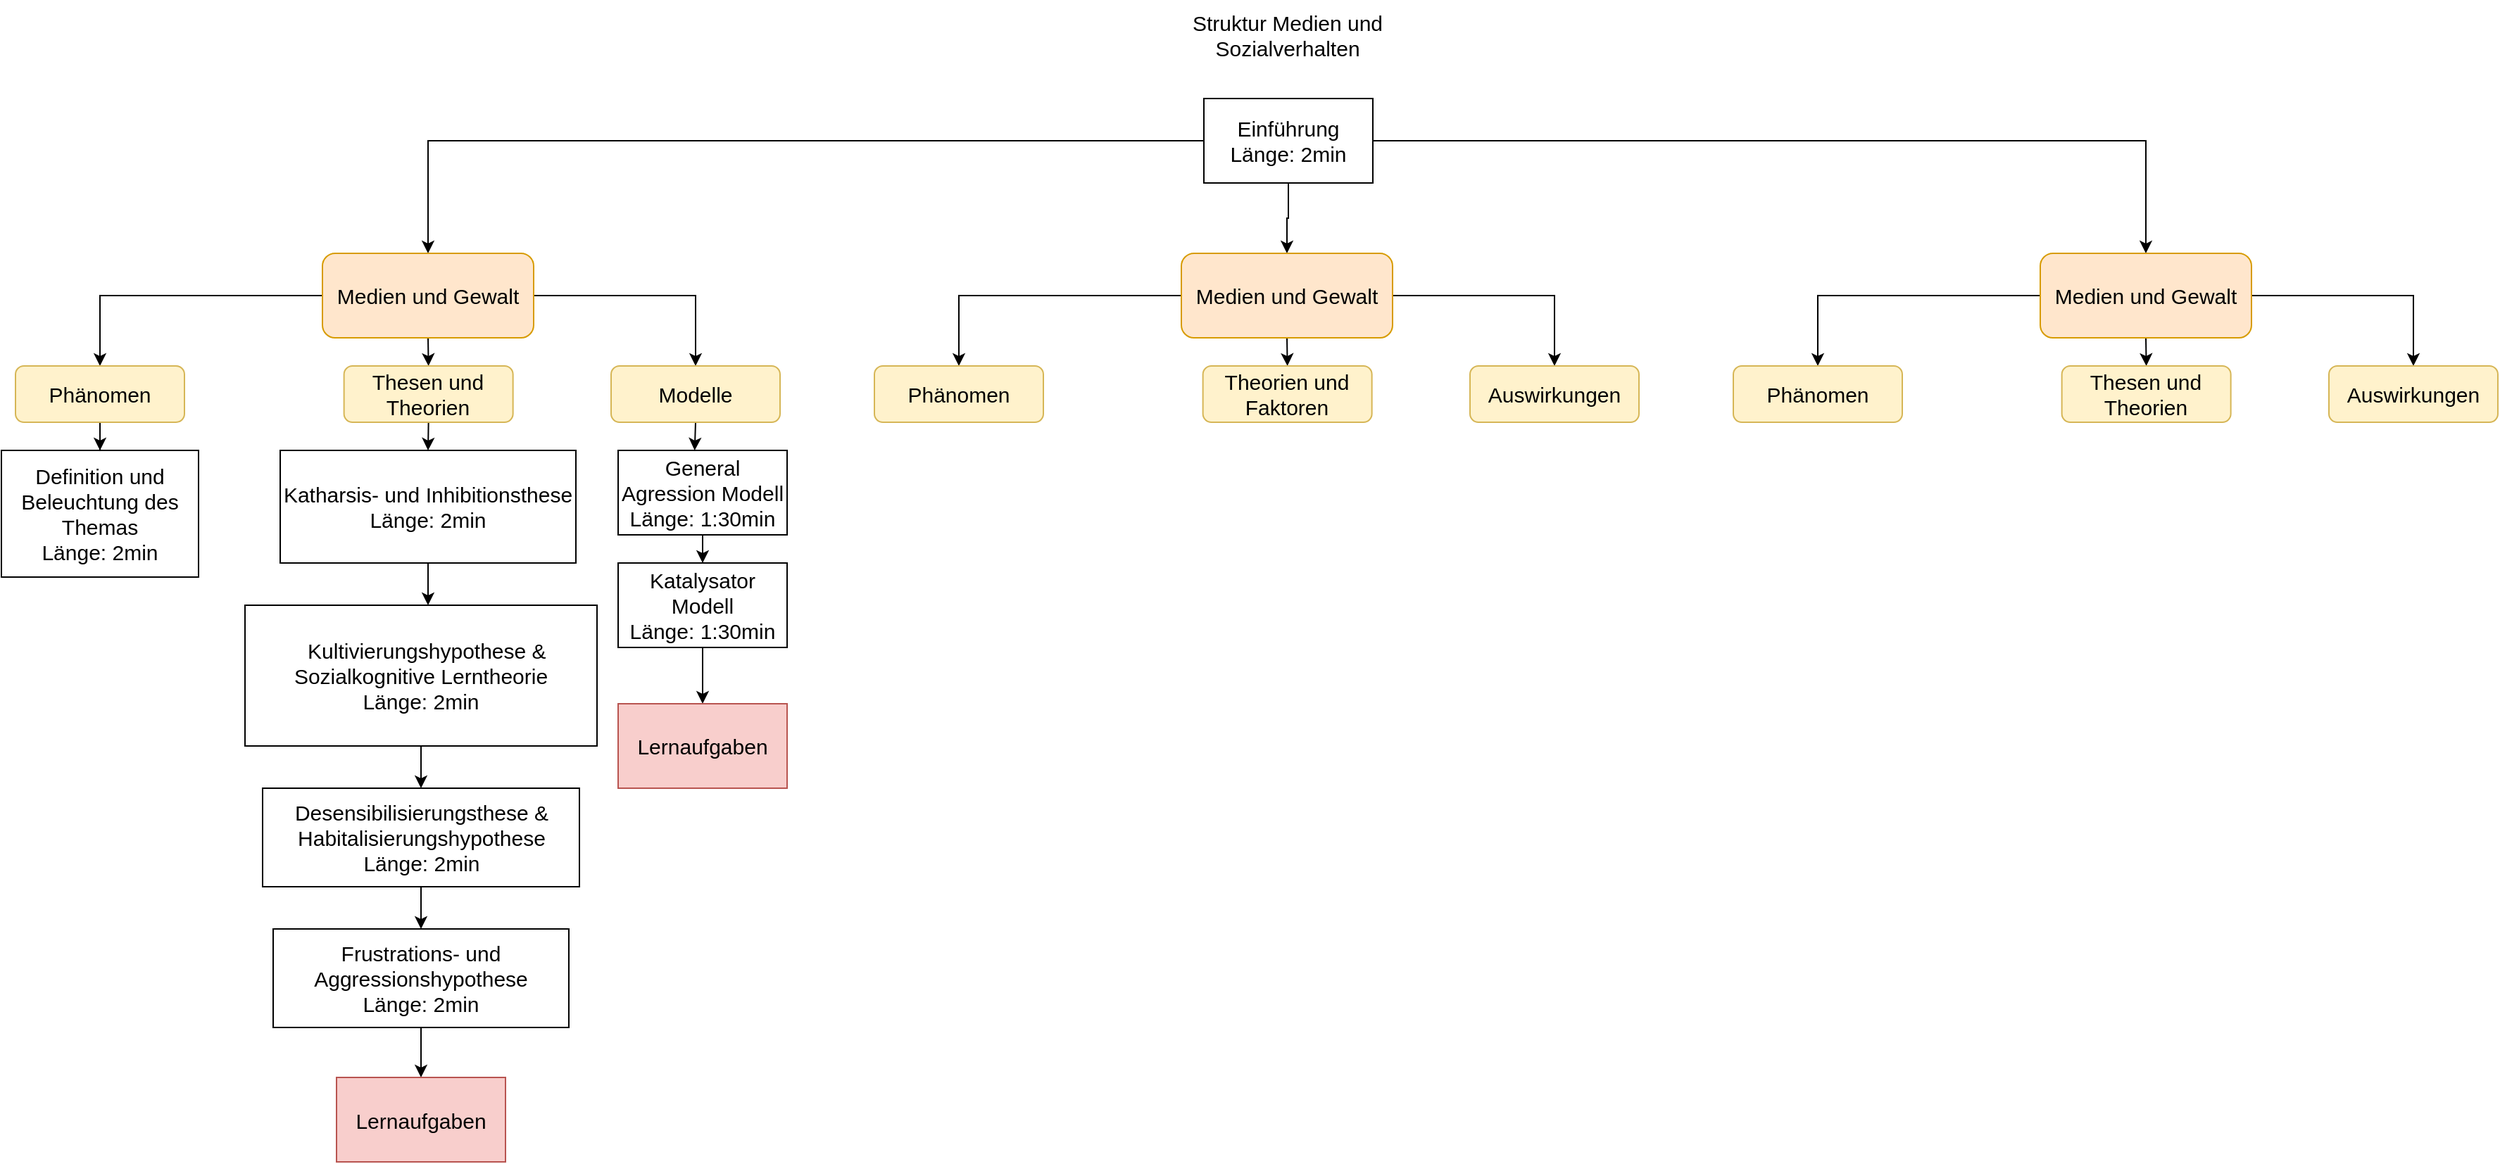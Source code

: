 <mxfile version="22.1.7" type="github">
  <diagram id="prtHgNgQTEPvFCAcTncT" name="Page-1">
    <mxGraphModel dx="2466" dy="901" grid="1" gridSize="10" guides="1" tooltips="1" connect="1" arrows="1" fold="1" page="1" pageScale="1" pageWidth="827" pageHeight="1169" math="0" shadow="0">
      <root>
        <mxCell id="0" />
        <mxCell id="1" parent="0" />
        <mxCell id="45bAfZuj3s9cAP-3UW4G-1" value="Struktur Medien und Sozialverhalten" style="text;html=1;strokeColor=none;fillColor=none;align=center;verticalAlign=middle;whiteSpace=wrap;rounded=0;fontSize=15;" parent="1" vertex="1">
          <mxGeometry x="123" y="20" width="241" height="50" as="geometry" />
        </mxCell>
        <mxCell id="45bAfZuj3s9cAP-3UW4G-3" style="edgeStyle=orthogonalEdgeStyle;rounded=0;orthogonalLoop=1;jettySize=auto;html=1;exitX=0.5;exitY=1;exitDx=0;exitDy=0;fontSize=15;entryX=0.5;entryY=0;entryDx=0;entryDy=0;" parent="1" source="45bAfZuj3s9cAP-3UW4G-2" target="dNwmKPcMfGst-BSoK7ff-15" edge="1">
          <mxGeometry relative="1" as="geometry">
            <mxPoint x="244" y="200" as="targetPoint" />
          </mxGeometry>
        </mxCell>
        <mxCell id="45bAfZuj3s9cAP-3UW4G-5" style="edgeStyle=orthogonalEdgeStyle;rounded=0;orthogonalLoop=1;jettySize=auto;html=1;fontSize=15;entryX=0.5;entryY=0;entryDx=0;entryDy=0;" parent="1" source="45bAfZuj3s9cAP-3UW4G-2" target="45bAfZuj3s9cAP-3UW4G-10" edge="1">
          <mxGeometry relative="1" as="geometry">
            <mxPoint x="90" y="200" as="targetPoint" />
          </mxGeometry>
        </mxCell>
        <mxCell id="dNwmKPcMfGst-BSoK7ff-26" style="edgeStyle=orthogonalEdgeStyle;rounded=0;orthogonalLoop=1;jettySize=auto;html=1;exitX=1;exitY=0.5;exitDx=0;exitDy=0;entryX=0.5;entryY=0;entryDx=0;entryDy=0;" edge="1" parent="1" source="45bAfZuj3s9cAP-3UW4G-2" target="dNwmKPcMfGst-BSoK7ff-22">
          <mxGeometry relative="1" as="geometry" />
        </mxCell>
        <mxCell id="45bAfZuj3s9cAP-3UW4G-2" value="Einführung&lt;br&gt;Länge: 2min" style="rounded=0;whiteSpace=wrap;html=1;fontSize=15;" parent="1" vertex="1">
          <mxGeometry x="184" y="90" width="120" height="60" as="geometry" />
        </mxCell>
        <mxCell id="dNwmKPcMfGst-BSoK7ff-2" style="edgeStyle=orthogonalEdgeStyle;rounded=0;orthogonalLoop=1;jettySize=auto;html=1;exitX=0;exitY=0.5;exitDx=0;exitDy=0;entryX=0.5;entryY=0;entryDx=0;entryDy=0;" edge="1" parent="1" source="45bAfZuj3s9cAP-3UW4G-10" target="dNwmKPcMfGst-BSoK7ff-1">
          <mxGeometry relative="1" as="geometry" />
        </mxCell>
        <mxCell id="dNwmKPcMfGst-BSoK7ff-3" style="edgeStyle=orthogonalEdgeStyle;rounded=0;orthogonalLoop=1;jettySize=auto;html=1;exitX=0.5;exitY=1;exitDx=0;exitDy=0;entryX=0.5;entryY=0;entryDx=0;entryDy=0;" edge="1" parent="1" source="45bAfZuj3s9cAP-3UW4G-10" target="45bAfZuj3s9cAP-3UW4G-34">
          <mxGeometry relative="1" as="geometry" />
        </mxCell>
        <mxCell id="dNwmKPcMfGst-BSoK7ff-4" style="edgeStyle=orthogonalEdgeStyle;rounded=0;orthogonalLoop=1;jettySize=auto;html=1;exitX=1;exitY=0.5;exitDx=0;exitDy=0;entryX=0.5;entryY=0;entryDx=0;entryDy=0;" edge="1" parent="1" source="45bAfZuj3s9cAP-3UW4G-10" target="45bAfZuj3s9cAP-3UW4G-35">
          <mxGeometry relative="1" as="geometry" />
        </mxCell>
        <mxCell id="45bAfZuj3s9cAP-3UW4G-10" value="Medien und Gewalt" style="rounded=1;whiteSpace=wrap;html=1;fontSize=15;fillColor=#ffe6cc;strokeColor=#d79b00;" parent="1" vertex="1">
          <mxGeometry x="-442" y="200" width="150" height="60" as="geometry" />
        </mxCell>
        <mxCell id="45bAfZuj3s9cAP-3UW4G-43" value="" style="edgeStyle=orthogonalEdgeStyle;rounded=0;orthogonalLoop=1;jettySize=auto;html=1;fontSize=15;" parent="1" source="45bAfZuj3s9cAP-3UW4G-12" target="45bAfZuj3s9cAP-3UW4G-17" edge="1">
          <mxGeometry relative="1" as="geometry">
            <Array as="points">
              <mxPoint x="-372" y="420" />
              <mxPoint x="-372" y="420" />
            </Array>
          </mxGeometry>
        </mxCell>
        <mxCell id="45bAfZuj3s9cAP-3UW4G-12" value="Katharsis- und Inhibitionsthese&lt;br&gt;Länge: 2min" style="rounded=0;whiteSpace=wrap;html=1;fontSize=15;" parent="1" vertex="1">
          <mxGeometry x="-472" y="340" width="210" height="80" as="geometry" />
        </mxCell>
        <mxCell id="dNwmKPcMfGst-BSoK7ff-9" style="edgeStyle=orthogonalEdgeStyle;rounded=0;orthogonalLoop=1;jettySize=auto;html=1;exitX=0.5;exitY=1;exitDx=0;exitDy=0;" edge="1" parent="1" source="45bAfZuj3s9cAP-3UW4G-17" target="dNwmKPcMfGst-BSoK7ff-7">
          <mxGeometry relative="1" as="geometry" />
        </mxCell>
        <mxCell id="45bAfZuj3s9cAP-3UW4G-17" value="&amp;nbsp; Kultivierungshypothese &amp;amp; Sozialkognitive Lerntheorie&lt;br&gt;Länge: 2min" style="rounded=0;whiteSpace=wrap;html=1;fontSize=15;" parent="1" vertex="1">
          <mxGeometry x="-497" y="450" width="250" height="100" as="geometry" />
        </mxCell>
        <mxCell id="dNwmKPcMfGst-BSoK7ff-11" style="edgeStyle=orthogonalEdgeStyle;rounded=0;orthogonalLoop=1;jettySize=auto;html=1;exitX=0.5;exitY=1;exitDx=0;exitDy=0;entryX=0.5;entryY=0;entryDx=0;entryDy=0;" edge="1" parent="1" source="45bAfZuj3s9cAP-3UW4G-22" target="45bAfZuj3s9cAP-3UW4G-53">
          <mxGeometry relative="1" as="geometry" />
        </mxCell>
        <mxCell id="45bAfZuj3s9cAP-3UW4G-22" value="Frustrations- und Aggressionshypothese&lt;br&gt;Länge: 2min" style="rounded=0;whiteSpace=wrap;html=1;fontSize=15;" parent="1" vertex="1">
          <mxGeometry x="-477" y="680" width="210" height="70" as="geometry" />
        </mxCell>
        <mxCell id="45bAfZuj3s9cAP-3UW4G-28" style="edgeStyle=orthogonalEdgeStyle;rounded=0;orthogonalLoop=1;jettySize=auto;html=1;fontSize=15;" parent="1" source="45bAfZuj3s9cAP-3UW4G-25" target="45bAfZuj3s9cAP-3UW4G-29" edge="1">
          <mxGeometry relative="1" as="geometry">
            <mxPoint x="-172" y="540" as="targetPoint" />
          </mxGeometry>
        </mxCell>
        <mxCell id="45bAfZuj3s9cAP-3UW4G-25" value="General Agression Modell&lt;br&gt;Länge: 1:30min" style="rounded=0;whiteSpace=wrap;html=1;fontSize=15;" parent="1" vertex="1">
          <mxGeometry x="-232" y="340" width="120" height="60" as="geometry" />
        </mxCell>
        <mxCell id="45bAfZuj3s9cAP-3UW4G-54" style="edgeStyle=orthogonalEdgeStyle;rounded=0;orthogonalLoop=1;jettySize=auto;html=1;fontSize=15;" parent="1" source="45bAfZuj3s9cAP-3UW4G-29" target="45bAfZuj3s9cAP-3UW4G-55" edge="1">
          <mxGeometry relative="1" as="geometry">
            <mxPoint x="-172.0" y="540" as="targetPoint" />
          </mxGeometry>
        </mxCell>
        <mxCell id="45bAfZuj3s9cAP-3UW4G-29" value="Katalysator Modell&lt;br&gt;Länge: 1:30min" style="rounded=0;whiteSpace=wrap;html=1;fontSize=15;" parent="1" vertex="1">
          <mxGeometry x="-232" y="420" width="120" height="60" as="geometry" />
        </mxCell>
        <mxCell id="45bAfZuj3s9cAP-3UW4G-38" style="edgeStyle=orthogonalEdgeStyle;rounded=0;orthogonalLoop=1;jettySize=auto;html=1;exitX=0.5;exitY=1;exitDx=0;exitDy=0;entryX=0.5;entryY=0;entryDx=0;entryDy=0;fontSize=15;" parent="1" source="45bAfZuj3s9cAP-3UW4G-34" target="45bAfZuj3s9cAP-3UW4G-12" edge="1">
          <mxGeometry relative="1" as="geometry" />
        </mxCell>
        <mxCell id="45bAfZuj3s9cAP-3UW4G-34" value="Thesen und Theorien" style="rounded=1;whiteSpace=wrap;html=1;fontSize=15;fillColor=#fff2cc;strokeColor=#d6b656;" parent="1" vertex="1">
          <mxGeometry x="-426.68" y="280" width="120" height="40" as="geometry" />
        </mxCell>
        <mxCell id="45bAfZuj3s9cAP-3UW4G-42" style="edgeStyle=orthogonalEdgeStyle;rounded=0;orthogonalLoop=1;jettySize=auto;html=1;exitX=0.5;exitY=1;exitDx=0;exitDy=0;entryX=0.453;entryY=0;entryDx=0;entryDy=0;entryPerimeter=0;fontSize=15;" parent="1" source="45bAfZuj3s9cAP-3UW4G-35" target="45bAfZuj3s9cAP-3UW4G-25" edge="1">
          <mxGeometry relative="1" as="geometry" />
        </mxCell>
        <mxCell id="45bAfZuj3s9cAP-3UW4G-35" value="Modelle" style="rounded=1;whiteSpace=wrap;html=1;fontSize=15;fillColor=#fff2cc;strokeColor=#d6b656;" parent="1" vertex="1">
          <mxGeometry x="-237" y="280" width="120" height="40" as="geometry" />
        </mxCell>
        <mxCell id="45bAfZuj3s9cAP-3UW4G-53" value="Lernaufgaben" style="rounded=0;whiteSpace=wrap;html=1;fontSize=15;fillColor=#f8cecc;strokeColor=#b85450;" parent="1" vertex="1">
          <mxGeometry x="-432.0" y="785.5" width="120" height="60" as="geometry" />
        </mxCell>
        <mxCell id="45bAfZuj3s9cAP-3UW4G-55" value="Lernaufgaben" style="rounded=0;whiteSpace=wrap;html=1;fontSize=15;fillColor=#f8cecc;strokeColor=#b85450;" parent="1" vertex="1">
          <mxGeometry x="-232.0" y="520" width="120" height="60" as="geometry" />
        </mxCell>
        <mxCell id="dNwmKPcMfGst-BSoK7ff-6" value="" style="edgeStyle=orthogonalEdgeStyle;rounded=0;orthogonalLoop=1;jettySize=auto;html=1;" edge="1" parent="1" source="dNwmKPcMfGst-BSoK7ff-1" target="dNwmKPcMfGst-BSoK7ff-5">
          <mxGeometry relative="1" as="geometry" />
        </mxCell>
        <mxCell id="dNwmKPcMfGst-BSoK7ff-1" value="Phänomen" style="rounded=1;whiteSpace=wrap;html=1;fontSize=15;fillColor=#fff2cc;strokeColor=#d6b656;" vertex="1" parent="1">
          <mxGeometry x="-660" y="280" width="120" height="40" as="geometry" />
        </mxCell>
        <mxCell id="dNwmKPcMfGst-BSoK7ff-5" value="&lt;span style=&quot;font-size: 15px;&quot;&gt;Definition und Beleuchtung des Themas&lt;br&gt;Länge: 2min&lt;br&gt;&lt;/span&gt;" style="rounded=0;whiteSpace=wrap;html=1;" vertex="1" parent="1">
          <mxGeometry x="-670" y="340" width="140" height="90" as="geometry" />
        </mxCell>
        <mxCell id="dNwmKPcMfGst-BSoK7ff-10" style="edgeStyle=orthogonalEdgeStyle;rounded=0;orthogonalLoop=1;jettySize=auto;html=1;exitX=0.5;exitY=1;exitDx=0;exitDy=0;entryX=0.5;entryY=0;entryDx=0;entryDy=0;" edge="1" parent="1" source="dNwmKPcMfGst-BSoK7ff-7" target="45bAfZuj3s9cAP-3UW4G-22">
          <mxGeometry relative="1" as="geometry" />
        </mxCell>
        <mxCell id="dNwmKPcMfGst-BSoK7ff-7" value="&lt;font style=&quot;font-size: 15px;&quot;&gt;Desensibilisierungsthese &amp;amp; Habitalisierungshypothese&lt;br&gt;Länge: 2min&lt;br&gt;&lt;/font&gt;" style="rounded=0;whiteSpace=wrap;html=1;" vertex="1" parent="1">
          <mxGeometry x="-484.5" y="580" width="225" height="70" as="geometry" />
        </mxCell>
        <mxCell id="dNwmKPcMfGst-BSoK7ff-12" style="edgeStyle=orthogonalEdgeStyle;rounded=0;orthogonalLoop=1;jettySize=auto;html=1;exitX=0;exitY=0.5;exitDx=0;exitDy=0;entryX=0.5;entryY=0;entryDx=0;entryDy=0;" edge="1" parent="1" source="dNwmKPcMfGst-BSoK7ff-15" target="dNwmKPcMfGst-BSoK7ff-18">
          <mxGeometry relative="1" as="geometry" />
        </mxCell>
        <mxCell id="dNwmKPcMfGst-BSoK7ff-13" style="edgeStyle=orthogonalEdgeStyle;rounded=0;orthogonalLoop=1;jettySize=auto;html=1;exitX=0.5;exitY=1;exitDx=0;exitDy=0;entryX=0.5;entryY=0;entryDx=0;entryDy=0;" edge="1" parent="1" source="dNwmKPcMfGst-BSoK7ff-15" target="dNwmKPcMfGst-BSoK7ff-16">
          <mxGeometry relative="1" as="geometry" />
        </mxCell>
        <mxCell id="dNwmKPcMfGst-BSoK7ff-14" style="edgeStyle=orthogonalEdgeStyle;rounded=0;orthogonalLoop=1;jettySize=auto;html=1;exitX=1;exitY=0.5;exitDx=0;exitDy=0;entryX=0.5;entryY=0;entryDx=0;entryDy=0;" edge="1" parent="1" source="dNwmKPcMfGst-BSoK7ff-15" target="dNwmKPcMfGst-BSoK7ff-17">
          <mxGeometry relative="1" as="geometry" />
        </mxCell>
        <mxCell id="dNwmKPcMfGst-BSoK7ff-15" value="Medien und Gewalt" style="rounded=1;whiteSpace=wrap;html=1;fontSize=15;fillColor=#ffe6cc;strokeColor=#d79b00;" vertex="1" parent="1">
          <mxGeometry x="168" y="200" width="150" height="60" as="geometry" />
        </mxCell>
        <mxCell id="dNwmKPcMfGst-BSoK7ff-16" value="Theorien und Faktoren" style="rounded=1;whiteSpace=wrap;html=1;fontSize=15;fillColor=#fff2cc;strokeColor=#d6b656;" vertex="1" parent="1">
          <mxGeometry x="183.32" y="280" width="120" height="40" as="geometry" />
        </mxCell>
        <mxCell id="dNwmKPcMfGst-BSoK7ff-17" value="Auswirkungen" style="rounded=1;whiteSpace=wrap;html=1;fontSize=15;fillColor=#fff2cc;strokeColor=#d6b656;" vertex="1" parent="1">
          <mxGeometry x="373" y="280" width="120" height="40" as="geometry" />
        </mxCell>
        <mxCell id="dNwmKPcMfGst-BSoK7ff-18" value="Phänomen" style="rounded=1;whiteSpace=wrap;html=1;fontSize=15;fillColor=#fff2cc;strokeColor=#d6b656;" vertex="1" parent="1">
          <mxGeometry x="-50" y="280" width="120" height="40" as="geometry" />
        </mxCell>
        <mxCell id="dNwmKPcMfGst-BSoK7ff-19" style="edgeStyle=orthogonalEdgeStyle;rounded=0;orthogonalLoop=1;jettySize=auto;html=1;exitX=0;exitY=0.5;exitDx=0;exitDy=0;entryX=0.5;entryY=0;entryDx=0;entryDy=0;" edge="1" parent="1" source="dNwmKPcMfGst-BSoK7ff-22" target="dNwmKPcMfGst-BSoK7ff-25">
          <mxGeometry relative="1" as="geometry" />
        </mxCell>
        <mxCell id="dNwmKPcMfGst-BSoK7ff-20" style="edgeStyle=orthogonalEdgeStyle;rounded=0;orthogonalLoop=1;jettySize=auto;html=1;exitX=0.5;exitY=1;exitDx=0;exitDy=0;entryX=0.5;entryY=0;entryDx=0;entryDy=0;" edge="1" parent="1" source="dNwmKPcMfGst-BSoK7ff-22" target="dNwmKPcMfGst-BSoK7ff-23">
          <mxGeometry relative="1" as="geometry" />
        </mxCell>
        <mxCell id="dNwmKPcMfGst-BSoK7ff-21" style="edgeStyle=orthogonalEdgeStyle;rounded=0;orthogonalLoop=1;jettySize=auto;html=1;exitX=1;exitY=0.5;exitDx=0;exitDy=0;entryX=0.5;entryY=0;entryDx=0;entryDy=0;" edge="1" parent="1" source="dNwmKPcMfGst-BSoK7ff-22" target="dNwmKPcMfGst-BSoK7ff-24">
          <mxGeometry relative="1" as="geometry" />
        </mxCell>
        <mxCell id="dNwmKPcMfGst-BSoK7ff-22" value="Medien und Gewalt" style="rounded=1;whiteSpace=wrap;html=1;fontSize=15;fillColor=#ffe6cc;strokeColor=#d79b00;" vertex="1" parent="1">
          <mxGeometry x="778" y="200" width="150" height="60" as="geometry" />
        </mxCell>
        <mxCell id="dNwmKPcMfGst-BSoK7ff-23" value="Thesen und Theorien" style="rounded=1;whiteSpace=wrap;html=1;fontSize=15;fillColor=#fff2cc;strokeColor=#d6b656;" vertex="1" parent="1">
          <mxGeometry x="793.32" y="280" width="120" height="40" as="geometry" />
        </mxCell>
        <mxCell id="dNwmKPcMfGst-BSoK7ff-24" value="Auswirkungen" style="rounded=1;whiteSpace=wrap;html=1;fontSize=15;fillColor=#fff2cc;strokeColor=#d6b656;" vertex="1" parent="1">
          <mxGeometry x="983" y="280" width="120" height="40" as="geometry" />
        </mxCell>
        <mxCell id="dNwmKPcMfGst-BSoK7ff-25" value="Phänomen" style="rounded=1;whiteSpace=wrap;html=1;fontSize=15;fillColor=#fff2cc;strokeColor=#d6b656;" vertex="1" parent="1">
          <mxGeometry x="560" y="280" width="120" height="40" as="geometry" />
        </mxCell>
      </root>
    </mxGraphModel>
  </diagram>
</mxfile>
